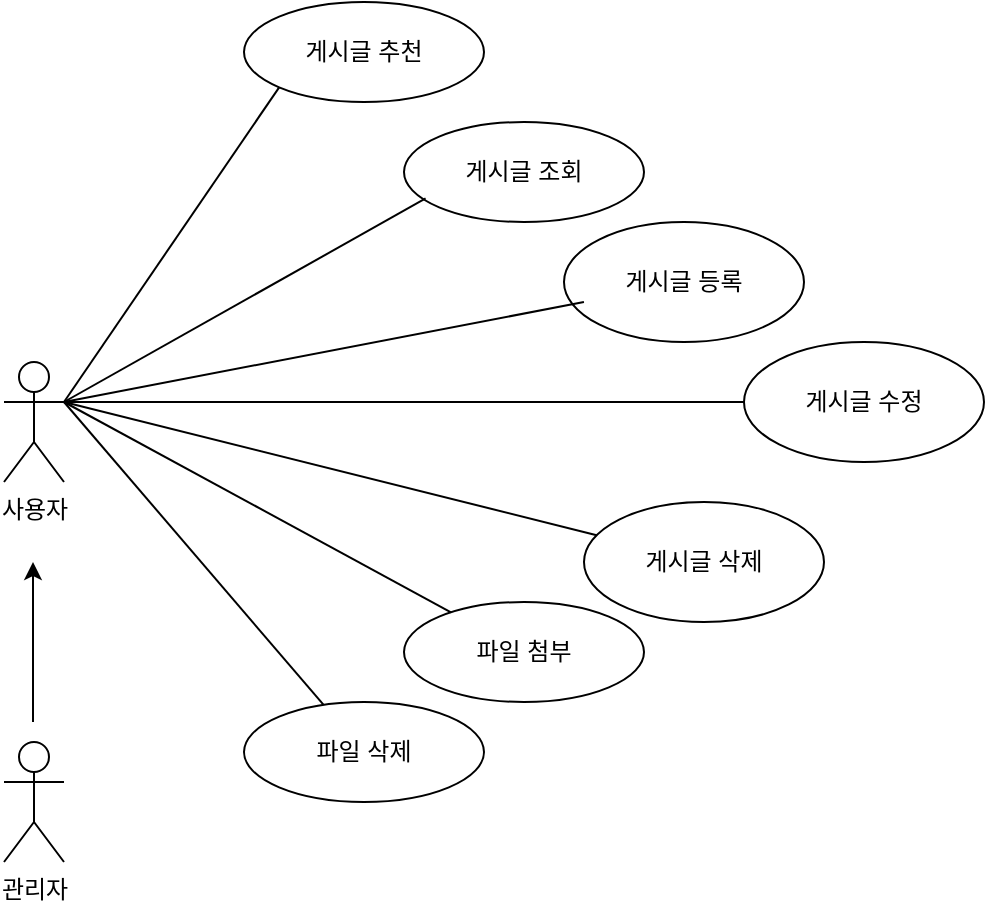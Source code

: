 <mxfile version="24.4.6" type="device">
  <diagram name="페이지-1" id="AvBRIHqVRzfzUpXn4Yts">
    <mxGraphModel dx="572" dy="515" grid="1" gridSize="10" guides="1" tooltips="1" connect="1" arrows="1" fold="1" page="1" pageScale="1" pageWidth="827" pageHeight="1169" math="0" shadow="0">
      <root>
        <mxCell id="0" />
        <mxCell id="1" parent="0" />
        <mxCell id="sZ9AxrM14fcSIVHDURpV-1" value="사용자&lt;div&gt;&lt;br&gt;&lt;/div&gt;" style="shape=umlActor;verticalLabelPosition=bottom;verticalAlign=top;html=1;outlineConnect=0;" vertex="1" parent="1">
          <mxGeometry x="50" y="210" width="30" height="60" as="geometry" />
        </mxCell>
        <mxCell id="sZ9AxrM14fcSIVHDURpV-2" value="게시글 조회" style="ellipse;whiteSpace=wrap;html=1;" vertex="1" parent="1">
          <mxGeometry x="250" y="90" width="120" height="50" as="geometry" />
        </mxCell>
        <mxCell id="sZ9AxrM14fcSIVHDURpV-3" value="게시글 추천" style="ellipse;whiteSpace=wrap;html=1;" vertex="1" parent="1">
          <mxGeometry x="170" y="30" width="120" height="50" as="geometry" />
        </mxCell>
        <mxCell id="sZ9AxrM14fcSIVHDURpV-4" value="게시글 등록" style="ellipse;whiteSpace=wrap;html=1;" vertex="1" parent="1">
          <mxGeometry x="330" y="140" width="120" height="60" as="geometry" />
        </mxCell>
        <mxCell id="sZ9AxrM14fcSIVHDURpV-5" value="게시글 수정" style="ellipse;whiteSpace=wrap;html=1;" vertex="1" parent="1">
          <mxGeometry x="420" y="200" width="120" height="60" as="geometry" />
        </mxCell>
        <mxCell id="sZ9AxrM14fcSIVHDURpV-6" value="게시글 삭제" style="ellipse;whiteSpace=wrap;html=1;" vertex="1" parent="1">
          <mxGeometry x="340" y="280" width="120" height="60" as="geometry" />
        </mxCell>
        <mxCell id="sZ9AxrM14fcSIVHDURpV-7" value="파일 첨부" style="ellipse;whiteSpace=wrap;html=1;" vertex="1" parent="1">
          <mxGeometry x="250" y="330" width="120" height="50" as="geometry" />
        </mxCell>
        <mxCell id="sZ9AxrM14fcSIVHDURpV-8" value="파일 삭제" style="ellipse;whiteSpace=wrap;html=1;" vertex="1" parent="1">
          <mxGeometry x="170" y="380" width="120" height="50" as="geometry" />
        </mxCell>
        <mxCell id="sZ9AxrM14fcSIVHDURpV-10" value="" style="endArrow=none;html=1;rounded=0;entryX=0;entryY=1;entryDx=0;entryDy=0;" edge="1" parent="1" target="sZ9AxrM14fcSIVHDURpV-3">
          <mxGeometry width="50" height="50" relative="1" as="geometry">
            <mxPoint x="80" y="230" as="sourcePoint" />
            <mxPoint x="160" y="160" as="targetPoint" />
          </mxGeometry>
        </mxCell>
        <mxCell id="sZ9AxrM14fcSIVHDURpV-11" value="" style="endArrow=none;html=1;rounded=0;entryX=0.09;entryY=0.764;entryDx=0;entryDy=0;entryPerimeter=0;" edge="1" parent="1" target="sZ9AxrM14fcSIVHDURpV-2">
          <mxGeometry width="50" height="50" relative="1" as="geometry">
            <mxPoint x="80" y="230" as="sourcePoint" />
            <mxPoint x="130" y="180" as="targetPoint" />
          </mxGeometry>
        </mxCell>
        <mxCell id="sZ9AxrM14fcSIVHDURpV-12" value="" style="endArrow=none;html=1;rounded=0;entryX=0.083;entryY=0.667;entryDx=0;entryDy=0;entryPerimeter=0;" edge="1" parent="1" target="sZ9AxrM14fcSIVHDURpV-4">
          <mxGeometry width="50" height="50" relative="1" as="geometry">
            <mxPoint x="80" y="230" as="sourcePoint" />
            <mxPoint x="130" y="180" as="targetPoint" />
          </mxGeometry>
        </mxCell>
        <mxCell id="sZ9AxrM14fcSIVHDURpV-13" value="" style="endArrow=none;html=1;rounded=0;entryX=0;entryY=0.5;entryDx=0;entryDy=0;" edge="1" parent="1" target="sZ9AxrM14fcSIVHDURpV-5">
          <mxGeometry width="50" height="50" relative="1" as="geometry">
            <mxPoint x="80" y="230" as="sourcePoint" />
            <mxPoint x="130" y="180" as="targetPoint" />
          </mxGeometry>
        </mxCell>
        <mxCell id="sZ9AxrM14fcSIVHDURpV-14" value="" style="endArrow=none;html=1;rounded=0;" edge="1" parent="1" target="sZ9AxrM14fcSIVHDURpV-6">
          <mxGeometry width="50" height="50" relative="1" as="geometry">
            <mxPoint x="80" y="230" as="sourcePoint" />
            <mxPoint x="130" y="180" as="targetPoint" />
          </mxGeometry>
        </mxCell>
        <mxCell id="sZ9AxrM14fcSIVHDURpV-15" value="" style="endArrow=none;html=1;rounded=0;" edge="1" parent="1" target="sZ9AxrM14fcSIVHDURpV-7">
          <mxGeometry width="50" height="50" relative="1" as="geometry">
            <mxPoint x="80" y="230" as="sourcePoint" />
            <mxPoint x="130" y="180" as="targetPoint" />
          </mxGeometry>
        </mxCell>
        <mxCell id="sZ9AxrM14fcSIVHDURpV-16" value="" style="endArrow=none;html=1;rounded=0;" edge="1" parent="1" target="sZ9AxrM14fcSIVHDURpV-8">
          <mxGeometry width="50" height="50" relative="1" as="geometry">
            <mxPoint x="80" y="230" as="sourcePoint" />
            <mxPoint x="130" y="180" as="targetPoint" />
          </mxGeometry>
        </mxCell>
        <mxCell id="sZ9AxrM14fcSIVHDURpV-17" value="관리자" style="shape=umlActor;verticalLabelPosition=bottom;verticalAlign=top;html=1;outlineConnect=0;" vertex="1" parent="1">
          <mxGeometry x="50" y="400" width="30" height="60" as="geometry" />
        </mxCell>
        <mxCell id="sZ9AxrM14fcSIVHDURpV-18" value="" style="endArrow=classic;html=1;rounded=0;" edge="1" parent="1">
          <mxGeometry width="50" height="50" relative="1" as="geometry">
            <mxPoint x="64.5" y="390" as="sourcePoint" />
            <mxPoint x="64.5" y="310" as="targetPoint" />
          </mxGeometry>
        </mxCell>
      </root>
    </mxGraphModel>
  </diagram>
</mxfile>

